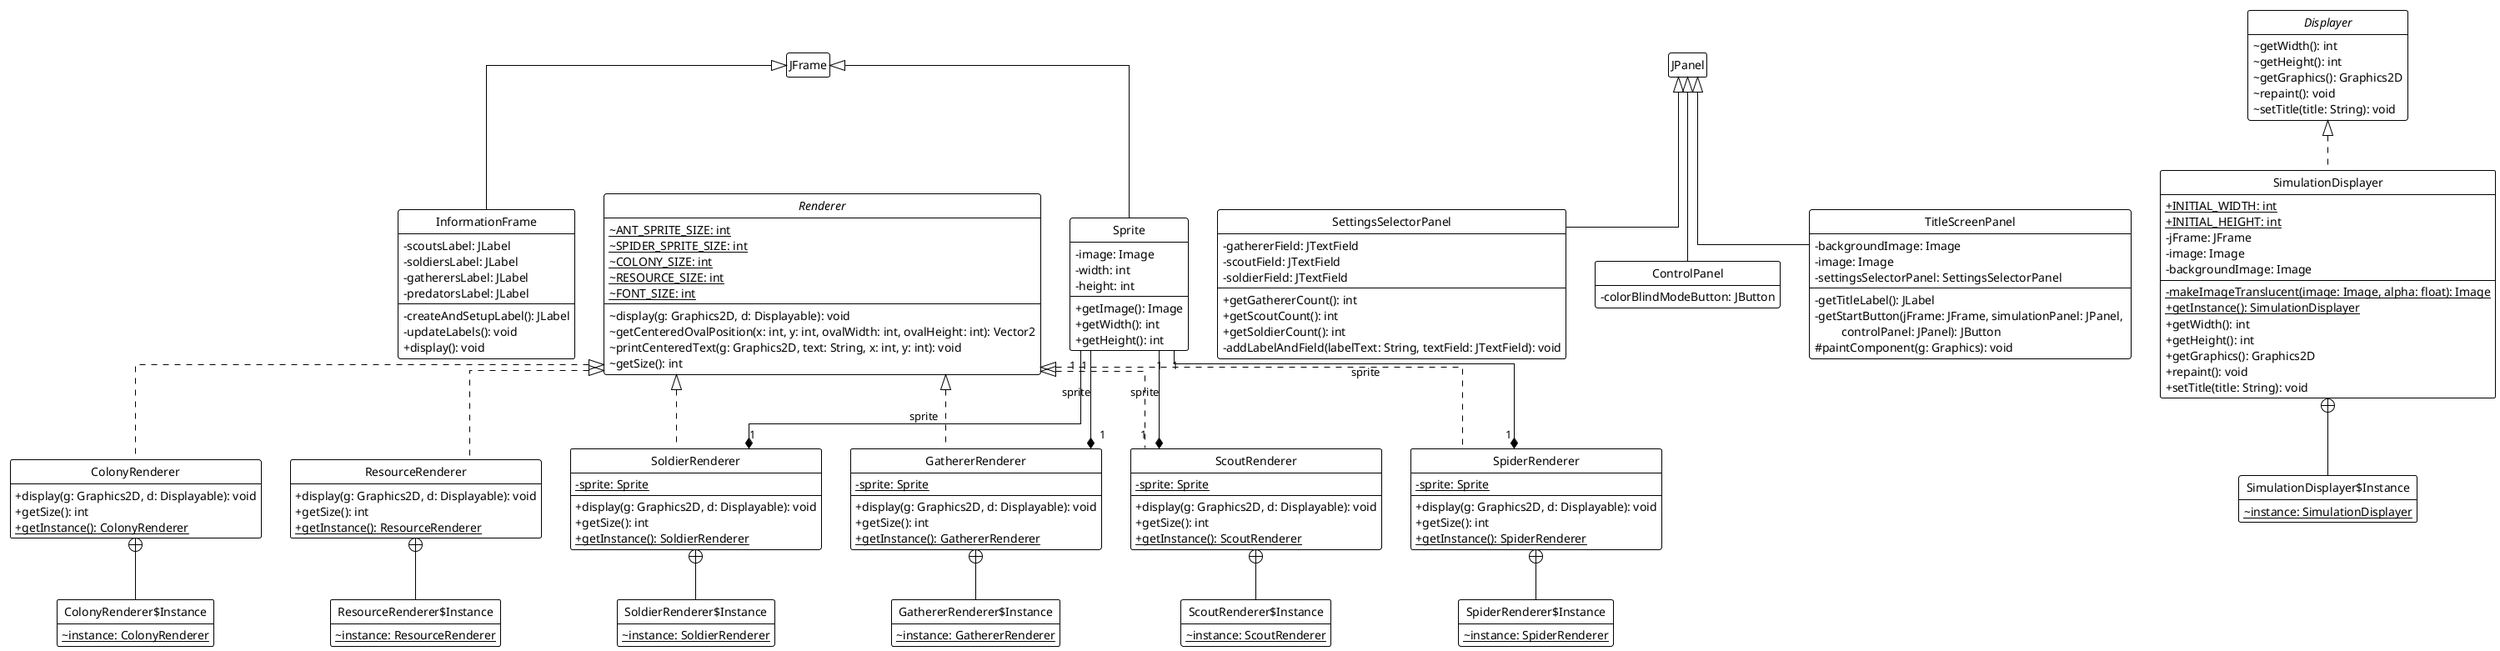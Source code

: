@startuml

' STATIC
' Generated by CTP - https://github.com/samuelroland/ctp

' Style
!theme plain
hide empty members
hide circle
skinparam classAttributeIconSize 0
skinparam linetype ortho

' Additions

' REMOVE

' ENDSTATIC

class SoldierRenderer {
	- {static} sprite: Sprite
	+ display(g: Graphics2D, d: Displayable): void
	+ getSize(): int
	+ {static} getInstance(): SoldierRenderer
}


class SoldierRenderer$Instance {
	~ {static} instance: SoldierRenderer
}

class SettingsSelectorPanel {
	- gathererField: JTextField
	- scoutField: JTextField
	- soldierField: JTextField
	+ getGathererCount(): int
	+ getScoutCount(): int
	+ getSoldierCount(): int
	- addLabelAndField(labelText: String, textField: JTextField): void
}


class GathererRenderer {
	- {static} sprite: Sprite
	+ display(g: Graphics2D, d: Displayable): void
	+ getSize(): int
	+ {static} getInstance(): GathererRenderer
}


class GathererRenderer$Instance {
	~ {static} instance: GathererRenderer
}

class ColonyRenderer {
	+ display(g: Graphics2D, d: Displayable): void
	+ getSize(): int
	+ {static} getInstance(): ColonyRenderer
}

class ColonyRenderer$Instance {
	~ {static} instance: ColonyRenderer
}

class ScoutRenderer {
	- {static} sprite: Sprite
	+ display(g: Graphics2D, d: Displayable): void
	+ getSize(): int
	+ {static} getInstance(): ScoutRenderer
}


class ScoutRenderer$Instance {
	~ {static} instance: ScoutRenderer
}

class ControlPanel {
	- colorBlindModeButton: JButton
}

class InformationFrame {
	- scoutsLabel: JLabel
	- soldiersLabel: JLabel
	- gatherersLabel: JLabel
	- predatorsLabel: JLabel
	- createAndSetupLabel(): JLabel
	- updateLabels(): void
	+ display(): void
}


interface Renderer {
	~ {static} ANT_SPRITE_SIZE: int
	~ {static} SPIDER_SPRITE_SIZE: int
	~ {static} COLONY_SIZE: int
	~ {static} RESOURCE_SIZE: int
	~ {static} FONT_SIZE: int
	~ display(g: Graphics2D, d: Displayable): void
	~ getCenteredOvalPosition(x: int, y: int, ovalWidth: int, ovalHeight: int): Vector2
	~ printCenteredText(g: Graphics2D, text: String, x: int, y: int): void
	~ getSize(): int
}


class ResourceRenderer {
	+ display(g: Graphics2D, d: Displayable): void
	+ getSize(): int
	+ {static} getInstance(): ResourceRenderer
}

class ResourceRenderer$Instance {
	~ {static} instance: ResourceRenderer
}

class Sprite {
	- image: Image
	- width: int
	- height: int
	+ getImage(): Image
	+ getWidth(): int
	+ getHeight(): int
}


class SpiderRenderer {
	- {static} sprite: Sprite
	+ display(g: Graphics2D, d: Displayable): void
	+ getSize(): int
	+ {static} getInstance(): SpiderRenderer
}


class SpiderRenderer$Instance {
	~ {static} instance: SpiderRenderer
}

class TitleScreenPanel {
	- backgroundImage: Image
	- image: Image
	- settingsSelectorPanel: SettingsSelectorPanel
	- getTitleLabel(): JLabel
	- getStartButton(jFrame: JFrame, simulationPanel: JPanel, \n\t controlPanel: JPanel): JButton
	# paintComponent(g: Graphics): void
}


class SimulationDisplayer {
	+ {static} INITIAL_WIDTH: int
	+ {static} INITIAL_HEIGHT: int
	- jFrame: JFrame
	- image: Image
	- backgroundImage: Image
	- {static} makeImageTranslucent(image: Image, alpha: float): Image
	+ {static} getInstance(): SimulationDisplayer
	+ getWidth(): int
	+ getHeight(): int
	+ getGraphics(): Graphics2D
	+ repaint(): void
	+ setTitle(title: String): void
}


class SimulationDisplayer$Instance {
	~ {static} instance: SimulationDisplayer
}

interface Displayer {
	~ getWidth(): int
	~ getHeight(): int
	~ getGraphics(): Graphics2D
	~ repaint(): void
	~ setTitle(title: String): void
}



Renderer <|.. SoldierRenderer
SoldierRenderer +-- SoldierRenderer$Instance
JPanel <|-- SettingsSelectorPanel
Renderer <|.. GathererRenderer
GathererRenderer +-- GathererRenderer$Instance
Renderer <|.. ColonyRenderer
ColonyRenderer +-- ColonyRenderer$Instance
Renderer <|.. ScoutRenderer
ScoutRenderer +-- ScoutRenderer$Instance
JPanel <|-- ControlPanel
JFrame <|-- InformationFrame
Renderer <|.. ResourceRenderer
ResourceRenderer +-- ResourceRenderer$Instance
JFrame <|-- Sprite
Renderer <|.. SpiderRenderer
SpiderRenderer +-- SpiderRenderer$Instance
JPanel <|-- TitleScreenPanel
Displayer <|.. SimulationDisplayer
SimulationDisplayer +-- SimulationDisplayer$Instance

Sprite "1" --* "1" SoldierRenderer : sprite
Sprite "1" --* "1" GathererRenderer : sprite
Sprite "1" --* "1" ScoutRenderer : sprite
Sprite "1" --* "1" SpiderRenderer : sprite

@enduml
